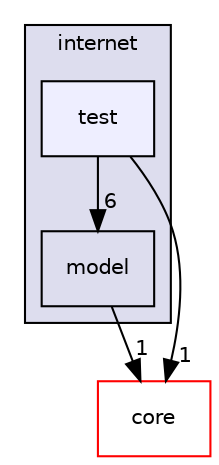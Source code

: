 digraph "src/internet/test" {
  compound=true
  node [ fontsize="10", fontname="Helvetica"];
  edge [ labelfontsize="10", labelfontname="Helvetica"];
  subgraph clusterdir_9875a27782e85dfc0c1135b3f36246db {
    graph [ bgcolor="#ddddee", pencolor="black", label="internet" fontname="Helvetica", fontsize="10", URL="dir_9875a27782e85dfc0c1135b3f36246db.html"]
  dir_31cca4ee57c734e0871d5231fa404ed5 [shape=box label="model" URL="dir_31cca4ee57c734e0871d5231fa404ed5.html"];
  dir_9b47e36f2f72b30f11b1f0c5c8d45a44 [shape=box, label="test", style="filled", fillcolor="#eeeeff", pencolor="black", URL="dir_9b47e36f2f72b30f11b1f0c5c8d45a44.html"];
  }
  dir_aebb8dcc11953d78e620bbef0b9e2183 [shape=box label="core" fillcolor="white" style="filled" color="red" URL="dir_aebb8dcc11953d78e620bbef0b9e2183.html"];
  dir_31cca4ee57c734e0871d5231fa404ed5->dir_aebb8dcc11953d78e620bbef0b9e2183 [headlabel="1", labeldistance=1.5 headhref="dir_000086_000028.html"];
  dir_9b47e36f2f72b30f11b1f0c5c8d45a44->dir_31cca4ee57c734e0871d5231fa404ed5 [headlabel="6", labeldistance=1.5 headhref="dir_000039_000086.html"];
  dir_9b47e36f2f72b30f11b1f0c5c8d45a44->dir_aebb8dcc11953d78e620bbef0b9e2183 [headlabel="1", labeldistance=1.5 headhref="dir_000039_000028.html"];
}

